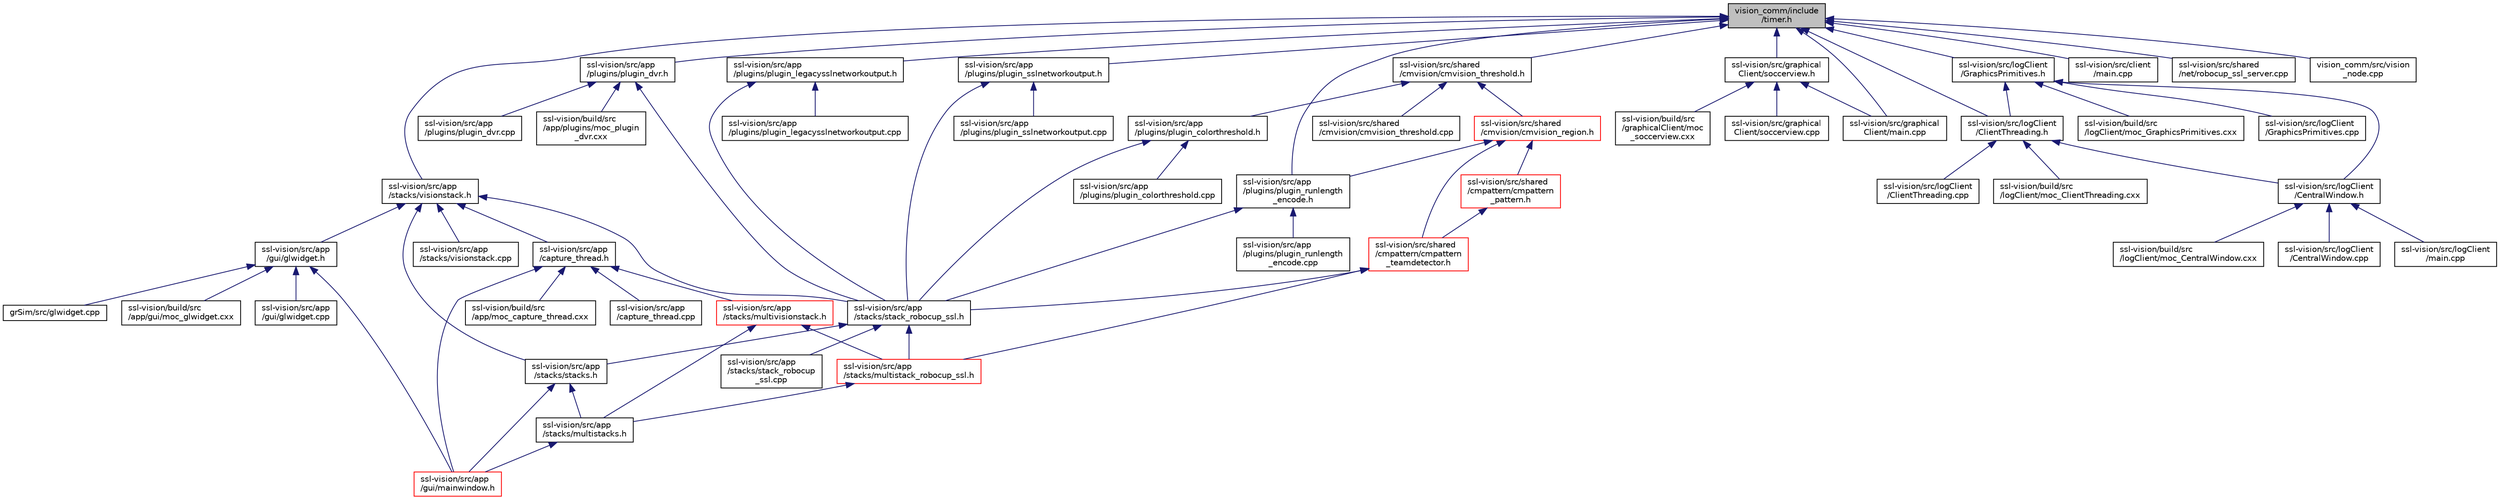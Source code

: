 digraph "vision_comm/include/timer.h"
{
 // INTERACTIVE_SVG=YES
  edge [fontname="Helvetica",fontsize="10",labelfontname="Helvetica",labelfontsize="10"];
  node [fontname="Helvetica",fontsize="10",shape=record];
  Node1 [label="vision_comm/include\l/timer.h",height=0.2,width=0.4,color="black", fillcolor="grey75", style="filled", fontcolor="black"];
  Node1 -> Node2 [dir="back",color="midnightblue",fontsize="10",style="solid",fontname="Helvetica"];
  Node2 [label="ssl-vision/src/app\l/plugins/plugin_dvr.h",height=0.2,width=0.4,color="black", fillcolor="white", style="filled",URL="$d1/df0/plugin__dvr_8h.html",tooltip="C++ Interface: plugin_dvr. "];
  Node2 -> Node3 [dir="back",color="midnightblue",fontsize="10",style="solid",fontname="Helvetica"];
  Node3 [label="ssl-vision/build/src\l/app/plugins/moc_plugin\l_dvr.cxx",height=0.2,width=0.4,color="black", fillcolor="white", style="filled",URL="$d3/dfa/moc__plugin__dvr_8cxx.html"];
  Node2 -> Node4 [dir="back",color="midnightblue",fontsize="10",style="solid",fontname="Helvetica"];
  Node4 [label="ssl-vision/src/app\l/stacks/stack_robocup_ssl.h",height=0.2,width=0.4,color="black", fillcolor="white", style="filled",URL="$d1/d92/stack__robocup__ssl_8h.html",tooltip="C++ Interface: stack_robocup_ssl. "];
  Node4 -> Node5 [dir="back",color="midnightblue",fontsize="10",style="solid",fontname="Helvetica"];
  Node5 [label="ssl-vision/src/app\l/stacks/multistack_robocup_ssl.h",height=0.2,width=0.4,color="red", fillcolor="white", style="filled",URL="$db/dc2/multistack__robocup__ssl_8h.html",tooltip="C++ Interface: multistack_robocup_ssl. "];
  Node5 -> Node6 [dir="back",color="midnightblue",fontsize="10",style="solid",fontname="Helvetica"];
  Node6 [label="ssl-vision/src/app\l/stacks/multistacks.h",height=0.2,width=0.4,color="black", fillcolor="white", style="filled",URL="$d9/de7/multistacks_8h.html",tooltip="A collection of useful MultiVisionStacks. "];
  Node6 -> Node7 [dir="back",color="midnightblue",fontsize="10",style="solid",fontname="Helvetica"];
  Node7 [label="ssl-vision/src/app\l/gui/mainwindow.h",height=0.2,width=0.4,color="red", fillcolor="white", style="filled",URL="$d7/d16/ssl-vision_2src_2app_2gui_2mainwindow_8h.html"];
  Node4 -> Node8 [dir="back",color="midnightblue",fontsize="10",style="solid",fontname="Helvetica"];
  Node8 [label="ssl-vision/src/app\l/stacks/stacks.h",height=0.2,width=0.4,color="black", fillcolor="white", style="filled",URL="$dc/d3f/stacks_8h.html",tooltip="A collection of single-camera vision stacks. "];
  Node8 -> Node7 [dir="back",color="midnightblue",fontsize="10",style="solid",fontname="Helvetica"];
  Node8 -> Node6 [dir="back",color="midnightblue",fontsize="10",style="solid",fontname="Helvetica"];
  Node4 -> Node9 [dir="back",color="midnightblue",fontsize="10",style="solid",fontname="Helvetica"];
  Node9 [label="ssl-vision/src/app\l/stacks/stack_robocup\l_ssl.cpp",height=0.2,width=0.4,color="black", fillcolor="white", style="filled",URL="$dd/d8b/stack__robocup__ssl_8cpp.html",tooltip="C++ Implementation: stack_robocup_ssl. "];
  Node2 -> Node10 [dir="back",color="midnightblue",fontsize="10",style="solid",fontname="Helvetica"];
  Node10 [label="ssl-vision/src/app\l/plugins/plugin_dvr.cpp",height=0.2,width=0.4,color="black", fillcolor="white", style="filled",URL="$d5/d9e/plugin__dvr_8cpp.html",tooltip="C++ Implementation: plugin_dvr. "];
  Node1 -> Node11 [dir="back",color="midnightblue",fontsize="10",style="solid",fontname="Helvetica"];
  Node11 [label="ssl-vision/src/app\l/stacks/visionstack.h",height=0.2,width=0.4,color="black", fillcolor="white", style="filled",URL="$dc/d5b/visionstack_8h.html",tooltip="C++ Interface: VisionStack. "];
  Node11 -> Node12 [dir="back",color="midnightblue",fontsize="10",style="solid",fontname="Helvetica"];
  Node12 [label="ssl-vision/src/app\l/gui/glwidget.h",height=0.2,width=0.4,color="black", fillcolor="white", style="filled",URL="$d8/d94/ssl-vision_2src_2app_2gui_2glwidget_8h.html"];
  Node12 -> Node13 [dir="back",color="midnightblue",fontsize="10",style="solid",fontname="Helvetica"];
  Node13 [label="grSim/src/glwidget.cpp",height=0.2,width=0.4,color="black", fillcolor="white", style="filled",URL="$d2/d51/gr_sim_2src_2glwidget_8cpp.html"];
  Node12 -> Node14 [dir="back",color="midnightblue",fontsize="10",style="solid",fontname="Helvetica"];
  Node14 [label="ssl-vision/build/src\l/app/gui/moc_glwidget.cxx",height=0.2,width=0.4,color="black", fillcolor="white", style="filled",URL="$d9/d85/moc__glwidget_8cxx.html"];
  Node12 -> Node7 [dir="back",color="midnightblue",fontsize="10",style="solid",fontname="Helvetica"];
  Node12 -> Node15 [dir="back",color="midnightblue",fontsize="10",style="solid",fontname="Helvetica"];
  Node15 [label="ssl-vision/src/app\l/gui/glwidget.cpp",height=0.2,width=0.4,color="black", fillcolor="white", style="filled",URL="$dc/d65/ssl-vision_2src_2app_2gui_2glwidget_8cpp.html"];
  Node11 -> Node16 [dir="back",color="midnightblue",fontsize="10",style="solid",fontname="Helvetica"];
  Node16 [label="ssl-vision/src/app\l/capture_thread.h",height=0.2,width=0.4,color="black", fillcolor="white", style="filled",URL="$d9/dcc/capture__thread_8h.html",tooltip="C++ Interface: CaptureThread. "];
  Node16 -> Node7 [dir="back",color="midnightblue",fontsize="10",style="solid",fontname="Helvetica"];
  Node16 -> Node17 [dir="back",color="midnightblue",fontsize="10",style="solid",fontname="Helvetica"];
  Node17 [label="ssl-vision/build/src\l/app/moc_capture_thread.cxx",height=0.2,width=0.4,color="black", fillcolor="white", style="filled",URL="$dd/d98/moc__capture__thread_8cxx.html"];
  Node16 -> Node18 [dir="back",color="midnightblue",fontsize="10",style="solid",fontname="Helvetica"];
  Node18 [label="ssl-vision/src/app\l/stacks/multivisionstack.h",height=0.2,width=0.4,color="red", fillcolor="white", style="filled",URL="$d4/de9/multivisionstack_8h.html",tooltip="C++ Interface: MultiVisionStack. "];
  Node18 -> Node5 [dir="back",color="midnightblue",fontsize="10",style="solid",fontname="Helvetica"];
  Node18 -> Node6 [dir="back",color="midnightblue",fontsize="10",style="solid",fontname="Helvetica"];
  Node16 -> Node19 [dir="back",color="midnightblue",fontsize="10",style="solid",fontname="Helvetica"];
  Node19 [label="ssl-vision/src/app\l/capture_thread.cpp",height=0.2,width=0.4,color="black", fillcolor="white", style="filled",URL="$d9/d3e/capture__thread_8cpp.html",tooltip="C++ Implementation: CaptureThread. "];
  Node11 -> Node4 [dir="back",color="midnightblue",fontsize="10",style="solid",fontname="Helvetica"];
  Node11 -> Node8 [dir="back",color="midnightblue",fontsize="10",style="solid",fontname="Helvetica"];
  Node11 -> Node20 [dir="back",color="midnightblue",fontsize="10",style="solid",fontname="Helvetica"];
  Node20 [label="ssl-vision/src/app\l/stacks/visionstack.cpp",height=0.2,width=0.4,color="black", fillcolor="white", style="filled",URL="$d4/d46/visionstack_8cpp.html"];
  Node1 -> Node21 [dir="back",color="midnightblue",fontsize="10",style="solid",fontname="Helvetica"];
  Node21 [label="ssl-vision/src/graphical\lClient/soccerview.h",height=0.2,width=0.4,color="black", fillcolor="white", style="filled",URL="$d1/da5/soccerview_8h.html",tooltip="C++ Interface: GLSoccerView. "];
  Node21 -> Node22 [dir="back",color="midnightblue",fontsize="10",style="solid",fontname="Helvetica"];
  Node22 [label="ssl-vision/build/src\l/graphicalClient/moc\l_soccerview.cxx",height=0.2,width=0.4,color="black", fillcolor="white", style="filled",URL="$d7/d3d/moc__soccerview_8cxx.html"];
  Node21 -> Node23 [dir="back",color="midnightblue",fontsize="10",style="solid",fontname="Helvetica"];
  Node23 [label="ssl-vision/src/graphical\lClient/main.cpp",height=0.2,width=0.4,color="black", fillcolor="white", style="filled",URL="$d5/daf/ssl-vision_2src_2graphical_client_2main_8cpp.html"];
  Node21 -> Node24 [dir="back",color="midnightblue",fontsize="10",style="solid",fontname="Helvetica"];
  Node24 [label="ssl-vision/src/graphical\lClient/soccerview.cpp",height=0.2,width=0.4,color="black", fillcolor="white", style="filled",URL="$d2/dfb/soccerview_8cpp.html",tooltip="C++ Implementation: GLSoccerView. "];
  Node1 -> Node25 [dir="back",color="midnightblue",fontsize="10",style="solid",fontname="Helvetica"];
  Node25 [label="ssl-vision/src/logClient\l/GraphicsPrimitives.h",height=0.2,width=0.4,color="black", fillcolor="white", style="filled",URL="$d5/d2b/_graphics_primitives_8h.html"];
  Node25 -> Node26 [dir="back",color="midnightblue",fontsize="10",style="solid",fontname="Helvetica"];
  Node26 [label="ssl-vision/src/logClient\l/CentralWindow.h",height=0.2,width=0.4,color="black", fillcolor="white", style="filled",URL="$d7/db4/_central_window_8h.html",tooltip="C++ Implementation: CentralWindow. "];
  Node26 -> Node27 [dir="back",color="midnightblue",fontsize="10",style="solid",fontname="Helvetica"];
  Node27 [label="ssl-vision/build/src\l/logClient/moc_CentralWindow.cxx",height=0.2,width=0.4,color="black", fillcolor="white", style="filled",URL="$df/da4/moc___central_window_8cxx.html"];
  Node26 -> Node28 [dir="back",color="midnightblue",fontsize="10",style="solid",fontname="Helvetica"];
  Node28 [label="ssl-vision/src/logClient\l/CentralWindow.cpp",height=0.2,width=0.4,color="black", fillcolor="white", style="filled",URL="$d8/d87/_central_window_8cpp.html"];
  Node26 -> Node29 [dir="back",color="midnightblue",fontsize="10",style="solid",fontname="Helvetica"];
  Node29 [label="ssl-vision/src/logClient\l/main.cpp",height=0.2,width=0.4,color="black", fillcolor="white", style="filled",URL="$da/d2b/ssl-vision_2src_2log_client_2main_8cpp.html"];
  Node25 -> Node30 [dir="back",color="midnightblue",fontsize="10",style="solid",fontname="Helvetica"];
  Node30 [label="ssl-vision/src/logClient\l/ClientThreading.h",height=0.2,width=0.4,color="black", fillcolor="white", style="filled",URL="$dd/d3b/_client_threading_8h.html",tooltip="C++ Interface: ViewUpdateThread. "];
  Node30 -> Node26 [dir="back",color="midnightblue",fontsize="10",style="solid",fontname="Helvetica"];
  Node30 -> Node31 [dir="back",color="midnightblue",fontsize="10",style="solid",fontname="Helvetica"];
  Node31 [label="ssl-vision/build/src\l/logClient/moc_ClientThreading.cxx",height=0.2,width=0.4,color="black", fillcolor="white", style="filled",URL="$dd/dd9/moc___client_threading_8cxx.html"];
  Node30 -> Node32 [dir="back",color="midnightblue",fontsize="10",style="solid",fontname="Helvetica"];
  Node32 [label="ssl-vision/src/logClient\l/ClientThreading.cpp",height=0.2,width=0.4,color="black", fillcolor="white", style="filled",URL="$d5/dca/_client_threading_8cpp.html",tooltip="C++ Implementation: ViewUpdateThread. "];
  Node25 -> Node33 [dir="back",color="midnightblue",fontsize="10",style="solid",fontname="Helvetica"];
  Node33 [label="ssl-vision/build/src\l/logClient/moc_GraphicsPrimitives.cxx",height=0.2,width=0.4,color="black", fillcolor="white", style="filled",URL="$d6/d68/moc___graphics_primitives_8cxx.html"];
  Node25 -> Node34 [dir="back",color="midnightblue",fontsize="10",style="solid",fontname="Helvetica"];
  Node34 [label="ssl-vision/src/logClient\l/GraphicsPrimitives.cpp",height=0.2,width=0.4,color="black", fillcolor="white", style="filled",URL="$de/df4/_graphics_primitives_8cpp.html",tooltip="C++ Implementation: Robot, SoccerView. "];
  Node1 -> Node30 [dir="back",color="midnightblue",fontsize="10",style="solid",fontname="Helvetica"];
  Node1 -> Node35 [dir="back",color="midnightblue",fontsize="10",style="solid",fontname="Helvetica"];
  Node35 [label="ssl-vision/src/app\l/plugins/plugin_legacysslnetworkoutput.h",height=0.2,width=0.4,color="black", fillcolor="white", style="filled",URL="$d9/db9/plugin__legacysslnetworkoutput_8h.html",tooltip="C++ Interface: plugin_legacysslnetworkoutput. "];
  Node35 -> Node4 [dir="back",color="midnightblue",fontsize="10",style="solid",fontname="Helvetica"];
  Node35 -> Node36 [dir="back",color="midnightblue",fontsize="10",style="solid",fontname="Helvetica"];
  Node36 [label="ssl-vision/src/app\l/plugins/plugin_legacysslnetworkoutput.cpp",height=0.2,width=0.4,color="black", fillcolor="white", style="filled",URL="$d2/dc6/plugin__legacysslnetworkoutput_8cpp.html",tooltip="C++ Implementation: plugin_legacysslnetworkoutput. "];
  Node1 -> Node37 [dir="back",color="midnightblue",fontsize="10",style="solid",fontname="Helvetica"];
  Node37 [label="ssl-vision/src/app\l/plugins/plugin_runlength\l_encode.h",height=0.2,width=0.4,color="black", fillcolor="white", style="filled",URL="$d6/d61/plugin__runlength__encode_8h.html",tooltip="C++ Interface: plugin_runlength_encode. "];
  Node37 -> Node4 [dir="back",color="midnightblue",fontsize="10",style="solid",fontname="Helvetica"];
  Node37 -> Node38 [dir="back",color="midnightblue",fontsize="10",style="solid",fontname="Helvetica"];
  Node38 [label="ssl-vision/src/app\l/plugins/plugin_runlength\l_encode.cpp",height=0.2,width=0.4,color="black", fillcolor="white", style="filled",URL="$da/d15/plugin__runlength__encode_8cpp.html",tooltip="C++ Implementation: plugin_runlength_encode. "];
  Node1 -> Node39 [dir="back",color="midnightblue",fontsize="10",style="solid",fontname="Helvetica"];
  Node39 [label="ssl-vision/src/app\l/plugins/plugin_sslnetworkoutput.h",height=0.2,width=0.4,color="black", fillcolor="white", style="filled",URL="$de/d28/plugin__sslnetworkoutput_8h.html",tooltip="C++ Interface: plugin_sslnetworkoutput. "];
  Node39 -> Node4 [dir="back",color="midnightblue",fontsize="10",style="solid",fontname="Helvetica"];
  Node39 -> Node40 [dir="back",color="midnightblue",fontsize="10",style="solid",fontname="Helvetica"];
  Node40 [label="ssl-vision/src/app\l/plugins/plugin_sslnetworkoutput.cpp",height=0.2,width=0.4,color="black", fillcolor="white", style="filled",URL="$d5/d27/plugin__sslnetworkoutput_8cpp.html",tooltip="C++ Implementation: plugin_sslnetworkoutput. "];
  Node1 -> Node41 [dir="back",color="midnightblue",fontsize="10",style="solid",fontname="Helvetica"];
  Node41 [label="ssl-vision/src/client\l/main.cpp",height=0.2,width=0.4,color="black", fillcolor="white", style="filled",URL="$d1/d53/ssl-vision_2src_2client_2main_8cpp.html"];
  Node1 -> Node23 [dir="back",color="midnightblue",fontsize="10",style="solid",fontname="Helvetica"];
  Node1 -> Node42 [dir="back",color="midnightblue",fontsize="10",style="solid",fontname="Helvetica"];
  Node42 [label="ssl-vision/src/shared\l/cmvision/cmvision_threshold.h",height=0.2,width=0.4,color="black", fillcolor="white", style="filled",URL="$de/df1/cmvision__threshold_8h.html",tooltip="C++ Interface: cmvision_threshold. "];
  Node42 -> Node43 [dir="back",color="midnightblue",fontsize="10",style="solid",fontname="Helvetica"];
  Node43 [label="ssl-vision/src/app\l/plugins/plugin_colorthreshold.h",height=0.2,width=0.4,color="black", fillcolor="white", style="filled",URL="$d7/d46/plugin__colorthreshold_8h.html",tooltip="C++ Interface: plugin_colorthreshold. "];
  Node43 -> Node4 [dir="back",color="midnightblue",fontsize="10",style="solid",fontname="Helvetica"];
  Node43 -> Node44 [dir="back",color="midnightblue",fontsize="10",style="solid",fontname="Helvetica"];
  Node44 [label="ssl-vision/src/app\l/plugins/plugin_colorthreshold.cpp",height=0.2,width=0.4,color="black", fillcolor="white", style="filled",URL="$d1/d4b/plugin__colorthreshold_8cpp.html",tooltip="C++ Implementation: plugin_colorthreshold. "];
  Node42 -> Node45 [dir="back",color="midnightblue",fontsize="10",style="solid",fontname="Helvetica"];
  Node45 [label="ssl-vision/src/shared\l/cmvision/cmvision_region.h",height=0.2,width=0.4,color="red", fillcolor="white", style="filled",URL="$d4/df1/cmvision__region_8h.html",tooltip="C++ Interface: cmvision_region. "];
  Node45 -> Node46 [dir="back",color="midnightblue",fontsize="10",style="solid",fontname="Helvetica"];
  Node46 [label="ssl-vision/src/shared\l/cmpattern/cmpattern\l_pattern.h",height=0.2,width=0.4,color="red", fillcolor="white", style="filled",URL="$de/dec/cmpattern__pattern_8h.html",tooltip="C++ Interface: pattern. "];
  Node46 -> Node47 [dir="back",color="midnightblue",fontsize="10",style="solid",fontname="Helvetica"];
  Node47 [label="ssl-vision/src/shared\l/cmpattern/cmpattern\l_teamdetector.h",height=0.2,width=0.4,color="red", fillcolor="white", style="filled",URL="$dc/d90/cmpattern__teamdetector_8h.html",tooltip="C++ Interface: teamdetector. "];
  Node47 -> Node4 [dir="back",color="midnightblue",fontsize="10",style="solid",fontname="Helvetica"];
  Node47 -> Node5 [dir="back",color="midnightblue",fontsize="10",style="solid",fontname="Helvetica"];
  Node45 -> Node47 [dir="back",color="midnightblue",fontsize="10",style="solid",fontname="Helvetica"];
  Node45 -> Node37 [dir="back",color="midnightblue",fontsize="10",style="solid",fontname="Helvetica"];
  Node42 -> Node48 [dir="back",color="midnightblue",fontsize="10",style="solid",fontname="Helvetica"];
  Node48 [label="ssl-vision/src/shared\l/cmvision/cmvision_threshold.cpp",height=0.2,width=0.4,color="black", fillcolor="white", style="filled",URL="$d4/dd9/cmvision__threshold_8cpp.html",tooltip="C++ Implementation: cmvision_threshold. "];
  Node1 -> Node49 [dir="back",color="midnightblue",fontsize="10",style="solid",fontname="Helvetica"];
  Node49 [label="ssl-vision/src/shared\l/net/robocup_ssl_server.cpp",height=0.2,width=0.4,color="black", fillcolor="white", style="filled",URL="$d5/dc8/ssl-vision_2src_2shared_2net_2robocup__ssl__server_8cpp.html"];
  Node1 -> Node50 [dir="back",color="midnightblue",fontsize="10",style="solid",fontname="Helvetica"];
  Node50 [label="vision_comm/src/vision\l_node.cpp",height=0.2,width=0.4,color="black", fillcolor="white", style="filled",URL="$d0/d27/vision__node_8cpp.html"];
}
